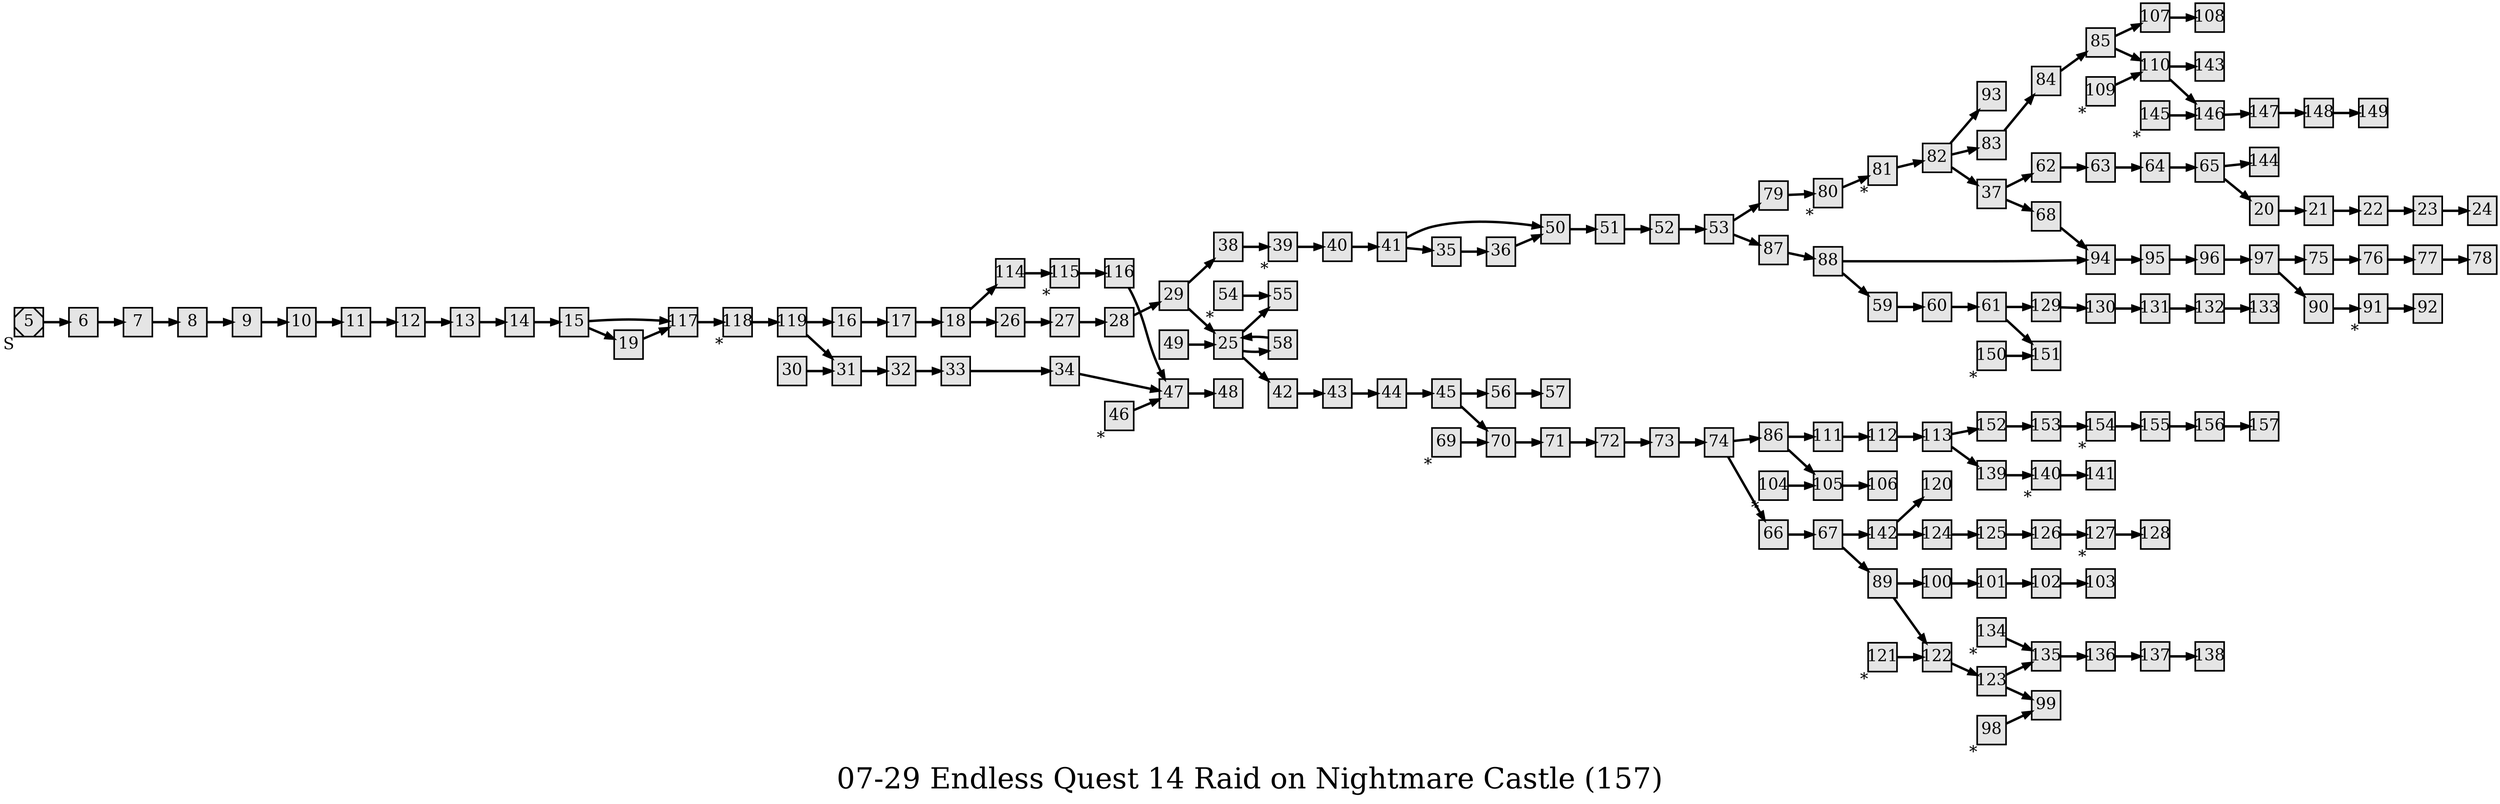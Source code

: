 digraph g{
  graph [ label="07-29 Endless Quest 14 Raid on Nightmare Castle (157)" rankdir=LR, ordering=out, fontsize=36, nodesep="0.35", ranksep="0.45"];
  node  [shape=rect, penwidth=2, fontsize=20, style=filled, fillcolor=grey90, margin="0,0", labelfloat=true, regular=true, fixedsize=true];
  edge  [labelfloat=true, penwidth=3, fontsize=12];
  // ---;
  // group  : Katz;
  // id     :;
  // gbid   :;
  // series :;
  // title  :;
  // author :;
  // credit:;
  // - name : Rachael Grainger;
  // role : encoder;
  // date : 2017-08-22;
  // - name : Jeremy Douglass;
  // role : editor;
  // date : 2017-10-19;
  // render:;
  // - name   : small;
  // styles : gvStyles-small.txt;
  // engine : dot;
  // comment: >;
  
  // ---;
  
  // From | To | Label;
  
  5	[ xlabel="S", shape=Msquare, fontsize=20 ];
  5 -> 6;
  6 -> 7;
  7 -> 8;
  8 -> 9;
  9 -> 10;
  10 -> 11;
  11 -> 12;
  12 -> 13;
  13 -> 14;
  14 -> 15;
  15 -> 117;
  15 -> 19;
  16 -> 17;
  17 -> 18;
  18 -> 114;
  18 -> 26;
  19 -> 117;
  20 -> 21;
  21 -> 22;
  22 -> 23;
  23 -> 24;
  25 -> 55;
  25 -> 58;
  25 -> 42;
  26 -> 27;
  27 -> 28;
  28 -> 29;
  29 -> 38;
  29 -> 25;
  30 -> 31;
  31 -> 32;
  32 -> 33;
  33 -> 34;
  34 -> 47;
  35 -> 36;
  36 -> 50;
  37 -> 62;
  37 -> 68;
  38 -> 39;
  39	[ xlabel="*" ];
  39 -> 40;
  40 -> 41;
  41 -> 50;
  41 -> 35;
  42 -> 43;
  43 -> 44;
  44 -> 45;
  45 -> 56;
  45 -> 70;
  46	[ xlabel="*" ];
  46 -> 47;
  47 -> 48;
  49 -> 25;
  50 -> 51;
  51 -> 52;
  52 -> 53;
  53 -> 79;
  53 -> 87;
  54	[ xlabel="*" ];
  54 -> 55;
  56 -> 57;
  58 -> 25;
  59 -> 60;
  60 -> 61;
  61 -> 129;
  61 -> 151;
  62 -> 63;
  63 -> 64;
  64 -> 65;
  65 -> 144;
  65 -> 20;
  66 -> 67;
  67 -> 142;
  67 -> 89;
  68 -> 94;
  69	[ xlabel="*" ];
  69 -> 70;
  70 -> 71;
  71 -> 72;
  72 -> 73;
  73 -> 74;
  74 -> 86;
  74 -> 66;
  75 -> 76;
  76 -> 77;
  77 -> 78;
  79 -> 80;
  80	[ xlabel="*" ];
  80 -> 81;
  81	[ xlabel="*" ];
  81 -> 82;
  82 -> 93;
  82 -> 83;
  82 -> 37;
  83 -> 84;
  84 -> 85;
  85 -> 107;
  85 -> 110;
  86 -> 111;
  86 -> 105;
  87 -> 88;
  88 -> 94;
  88 -> 59;
  89 -> 100;
  89 -> 122;
  90 -> 91;
  91	[ xlabel="*" ];
  91 -> 92;
  94 -> 95;
  95 -> 96;
  96 -> 97;
  97 -> 75;
  97 -> 90;
  98	[ xlabel="*" ];
  98 -> 99;
  100 -> 101;
  101 -> 102;
  102 -> 103;
  104	[ xlabel="*" ];
  104 -> 105;
  105 -> 106;
  107 -> 108;
  109	[ xlabel="*" ];
  109 -> 110;
  110 -> 143;
  110 -> 146;
  111 -> 112;
  112 -> 113;
  113 -> 152;
  113 -> 139;
  114 -> 115;
  115	[ xlabel="*" ];
  115 -> 116;
  116 -> 47;
  117 -> 118;
  118	[ xlabel="*" ];
  118 -> 119;
  119 -> 16;
  119 -> 31;
  121	[ xlabel="*" ];
  121 -> 122;
  122 -> 123;
  123 -> 135;
  123 -> 99;
  124 -> 125;
  125 -> 126;
  126 -> 127;
  127	[ xlabel="*" ];
  127 -> 128;
  129 -> 130;
  130 -> 131;
  131 -> 132;
  132 -> 133;
  134	[ xlabel="*" ];
  134 -> 135;
  135 -> 136;
  136 -> 137;
  137 -> 138;
  139 -> 140;
  140	[ xlabel="*" ];
  140 -> 141;
  142 -> 120;
  142 -> 124;
  145	[ xlabel="*" ];
  145 -> 146;
  146 -> 147;
  147 -> 148;
  148 -> 149;
  150	[ xlabel="*" ];
  150 -> 151;
  152 -> 153;
  153 -> 154;
  154	[ xlabel="*" ];
  154 -> 155;
  155 -> 156;
  156 -> 157;
}

